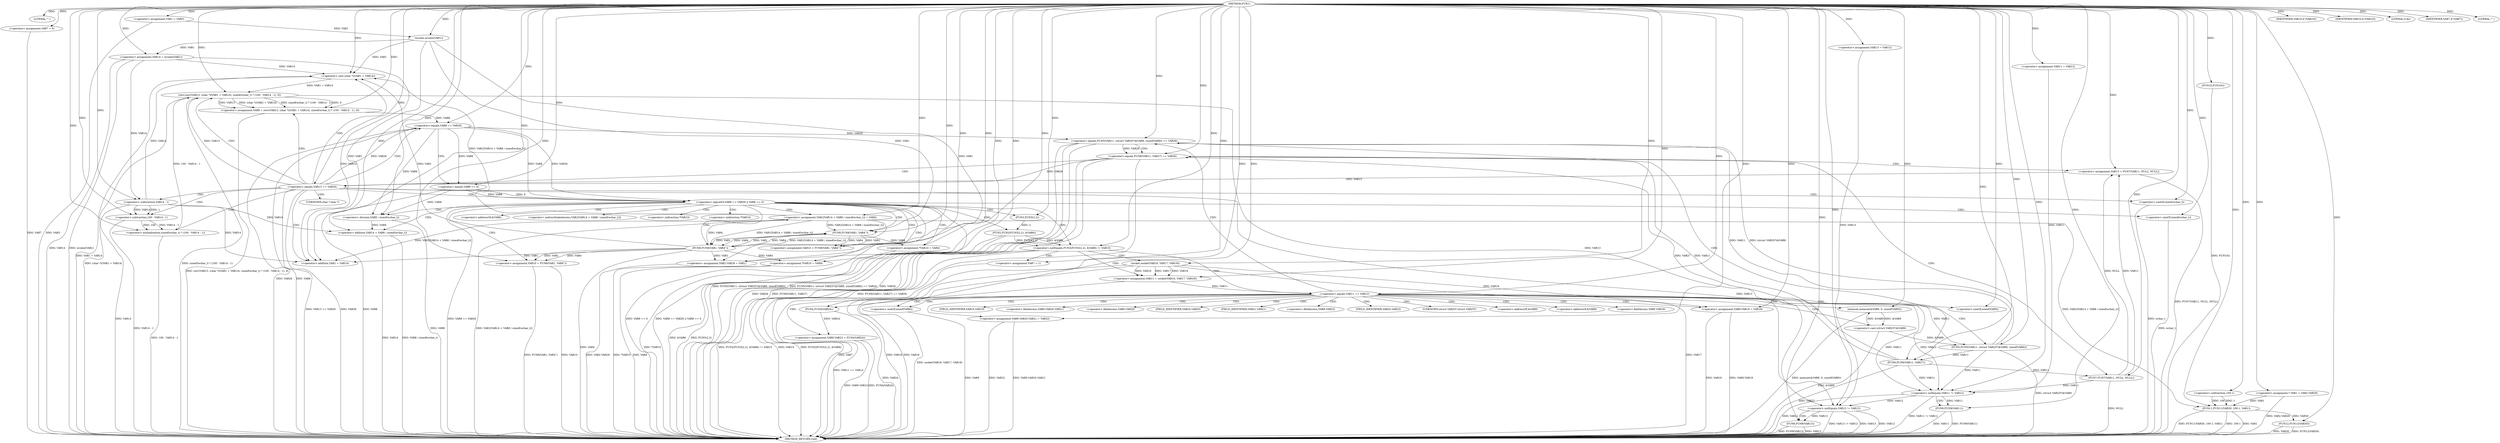 digraph FUN1 {  
"1000100" [label = "(METHOD,FUN1)" ]
"1000318" [label = "(METHOD_RETURN,void)" ]
"1000104" [label = "(LITERAL,\"\",)" ]
"1000105" [label = "(<operator>.assignment,VAR1 = VAR3)" ]
"1000111" [label = "(<operator>.assignment,VAR7 = 0)" ]
"1000118" [label = "(<operator>.assignment,VAR11 = VAR12)" ]
"1000122" [label = "(<operator>.assignment,VAR13 = VAR12)" ]
"1000126" [label = "(<operator>.assignment,VAR14 = wcslen(VAR1))" ]
"1000128" [label = "(wcslen,wcslen(VAR1))" ]
"1000133" [label = "(<operator>.notEquals,FUN2(FUN3(2,2), &VAR6) != VAR15)" ]
"1000134" [label = "(FUN2,FUN2(FUN3(2,2), &VAR6))" ]
"1000135" [label = "(FUN3,FUN3(2,2))" ]
"1000143" [label = "(<operator>.assignment,VAR7 = 1)" ]
"1000146" [label = "(<operator>.assignment,VAR11 = socket(VAR16, VAR17, VAR18))" ]
"1000148" [label = "(socket,socket(VAR16, VAR17, VAR18))" ]
"1000153" [label = "(<operator>.equals,VAR11 == VAR12)" ]
"1000158" [label = "(memset,memset(&VAR9, 0, sizeof(VAR9)))" ]
"1000162" [label = "(<operator>.sizeOf,sizeof(VAR9))" ]
"1000164" [label = "(<operator>.assignment,VAR9.VAR19 = VAR16)" ]
"1000169" [label = "(<operator>.assignment,VAR9.VAR20.VAR21 = VAR22)" ]
"1000176" [label = "(<operator>.assignment,VAR9.VAR23 = FUN4(VAR24))" ]
"1000180" [label = "(FUN4,FUN4(VAR24))" ]
"1000183" [label = "(<operator>.equals,FUN5(VAR11, (struct VAR25*)&VAR9, sizeof(VAR9)) == VAR26)" ]
"1000184" [label = "(FUN5,FUN5(VAR11, (struct VAR25*)&VAR9, sizeof(VAR9)))" ]
"1000186" [label = "(<operator>.cast,(struct VAR25*)&VAR9)" ]
"1000190" [label = "(<operator>.sizeOf,sizeof(VAR9))" ]
"1000196" [label = "(<operator>.equals,FUN6(VAR11, VAR27) == VAR26)" ]
"1000197" [label = "(FUN6,FUN6(VAR11, VAR27))" ]
"1000203" [label = "(<operator>.assignment,VAR13 = FUN7(VAR11, NULL, NULL))" ]
"1000205" [label = "(FUN7,FUN7(VAR11, NULL, NULL))" ]
"1000210" [label = "(<operator>.equals,VAR13 == VAR26)" ]
"1000215" [label = "(<operator>.assignment,VAR8 = recv(VAR13, (char *)(VAR1 + VAR14), sizeof(wchar_t) * (100 - VAR14 - 1), 0))" ]
"1000217" [label = "(recv,recv(VAR13, (char *)(VAR1 + VAR14), sizeof(wchar_t) * (100 - VAR14 - 1), 0))" ]
"1000219" [label = "(<operator>.cast,(char *)(VAR1 + VAR14))" ]
"1000221" [label = "(<operator>.addition,VAR1 + VAR14)" ]
"1000224" [label = "(<operator>.multiplication,sizeof(wchar_t) * (100 - VAR14 - 1))" ]
"1000225" [label = "(<operator>.sizeOf,sizeof(wchar_t))" ]
"1000227" [label = "(<operator>.subtraction,100 - VAR14 - 1)" ]
"1000229" [label = "(<operator>.subtraction,VAR14 - 1)" ]
"1000234" [label = "(<operator>.logicalOr,VAR8 == VAR26 || VAR8 == 0)" ]
"1000235" [label = "(<operator>.equals,VAR8 == VAR26)" ]
"1000238" [label = "(<operator>.equals,VAR8 == 0)" ]
"1000243" [label = "(<operator>.assignment,VAR1[VAR14 + VAR8 / sizeof(wchar_t)] = VAR4)" ]
"1000246" [label = "(<operator>.addition,VAR14 + VAR8 / sizeof(wchar_t))" ]
"1000248" [label = "(<operator>.division,VAR8 / sizeof(wchar_t))" ]
"1000250" [label = "(<operator>.sizeOf,sizeof(wchar_t))" ]
"1000253" [label = "(<operator>.assignment,VAR10 = FUN8(VAR1, VAR4''))" ]
"1000255" [label = "(FUN8,FUN8(VAR1, VAR4''))" ]
"1000259" [label = "(IDENTIFIER,VAR10,if (VAR10))" ]
"1000261" [label = "(<operator>.assignment,*VAR10 = VAR4)" ]
"1000265" [label = "(<operator>.assignment,VAR10 = FUN8(VAR1, VAR4''))" ]
"1000267" [label = "(FUN8,FUN8(VAR1, VAR4''))" ]
"1000271" [label = "(IDENTIFIER,VAR10,if (VAR10))" ]
"1000273" [label = "(<operator>.assignment,*VAR10 = VAR4)" ]
"1000277" [label = "(LITERAL,0,do)" ]
"1000279" [label = "(<operator>.notEquals,VAR11 != VAR12)" ]
"1000283" [label = "(FUN9,FUN9(VAR11))" ]
"1000286" [label = "(<operator>.notEquals,VAR13 != VAR12)" ]
"1000290" [label = "(FUN9,FUN9(VAR13))" ]
"1000293" [label = "(IDENTIFIER,VAR7,if (VAR7))" ]
"1000295" [label = "(FUN10,FUN10())" ]
"1000296" [label = "(<operator>.assignment,VAR2.VAR28 = VAR1)" ]
"1000303" [label = "(<operator>.assignment,* VAR1 = VAR2.VAR29)" ]
"1000309" [label = "(LITERAL,\"\",)" ]
"1000310" [label = "(FUN11,FUN11(VAR30, 100-1, VAR1))" ]
"1000312" [label = "(<operator>.subtraction,100-1)" ]
"1000316" [label = "(FUN12,FUN12(VAR30))" ]
"1000138" [label = "(<operator>.addressOf,&VAR6)" ]
"1000159" [label = "(<operator>.addressOf,&VAR9)" ]
"1000165" [label = "(<operator>.fieldAccess,VAR9.VAR19)" ]
"1000167" [label = "(FIELD_IDENTIFIER,VAR19,VAR19)" ]
"1000170" [label = "(<operator>.fieldAccess,VAR9.VAR20.VAR21)" ]
"1000171" [label = "(<operator>.fieldAccess,VAR9.VAR20)" ]
"1000173" [label = "(FIELD_IDENTIFIER,VAR20,VAR20)" ]
"1000174" [label = "(FIELD_IDENTIFIER,VAR21,VAR21)" ]
"1000177" [label = "(<operator>.fieldAccess,VAR9.VAR23)" ]
"1000179" [label = "(FIELD_IDENTIFIER,VAR23,VAR23)" ]
"1000187" [label = "(UNKNOWN,struct VAR25*,struct VAR25*)" ]
"1000188" [label = "(<operator>.addressOf,&VAR9)" ]
"1000220" [label = "(UNKNOWN,char *,char *)" ]
"1000244" [label = "(<operator>.indirectIndexAccess,VAR1[VAR14 + VAR8 / sizeof(wchar_t)])" ]
"1000262" [label = "(<operator>.indirection,*VAR10)" ]
"1000274" [label = "(<operator>.indirection,*VAR10)" ]
  "1000303" -> "1000318"  [ label = "DDG: VAR2.VAR29"] 
  "1000180" -> "1000318"  [ label = "DDG: VAR24"] 
  "1000134" -> "1000318"  [ label = "DDG: FUN3(2,2)"] 
  "1000203" -> "1000318"  [ label = "DDG: FUN7(VAR11, NULL, NULL)"] 
  "1000186" -> "1000318"  [ label = "DDG: &VAR9"] 
  "1000246" -> "1000318"  [ label = "DDG: VAR8 / sizeof(wchar_t)"] 
  "1000310" -> "1000318"  [ label = "DDG: FUN11(VAR30, 100-1, VAR1)"] 
  "1000164" -> "1000318"  [ label = "DDG: VAR16"] 
  "1000286" -> "1000318"  [ label = "DDG: VAR13 != VAR12"] 
  "1000184" -> "1000318"  [ label = "DDG: (struct VAR25*)&VAR9"] 
  "1000290" -> "1000318"  [ label = "DDG: VAR13"] 
  "1000310" -> "1000318"  [ label = "DDG: 100-1"] 
  "1000219" -> "1000318"  [ label = "DDG: VAR1 + VAR14"] 
  "1000250" -> "1000318"  [ label = "DDG: wchar_t"] 
  "1000224" -> "1000318"  [ label = "DDG: 100 - VAR14 - 1"] 
  "1000235" -> "1000318"  [ label = "DDG: VAR26"] 
  "1000310" -> "1000318"  [ label = "DDG: VAR1"] 
  "1000283" -> "1000318"  [ label = "DDG: VAR11"] 
  "1000210" -> "1000318"  [ label = "DDG: VAR13 == VAR26"] 
  "1000105" -> "1000318"  [ label = "DDG: VAR3"] 
  "1000235" -> "1000318"  [ label = "DDG: VAR8"] 
  "1000148" -> "1000318"  [ label = "DDG: VAR18"] 
  "1000238" -> "1000318"  [ label = "DDG: VAR8"] 
  "1000290" -> "1000318"  [ label = "DDG: FUN9(VAR13)"] 
  "1000234" -> "1000318"  [ label = "DDG: VAR8 == VAR26"] 
  "1000279" -> "1000318"  [ label = "DDG: VAR11"] 
  "1000196" -> "1000318"  [ label = "DDG: VAR26"] 
  "1000286" -> "1000318"  [ label = "DDG: VAR13"] 
  "1000225" -> "1000318"  [ label = "DDG: wchar_t"] 
  "1000217" -> "1000318"  [ label = "DDG: (char *)(VAR1 + VAR14)"] 
  "1000316" -> "1000318"  [ label = "DDG: FUN12(VAR30)"] 
  "1000215" -> "1000318"  [ label = "DDG: recv(VAR13, (char *)(VAR1 + VAR14), sizeof(wchar_t) * (100 - VAR14 - 1), 0)"] 
  "1000234" -> "1000318"  [ label = "DDG: VAR8 == 0"] 
  "1000267" -> "1000318"  [ label = "DDG: VAR4"] 
  "1000133" -> "1000318"  [ label = "DDG: VAR15"] 
  "1000183" -> "1000318"  [ label = "DDG: FUN5(VAR11, (struct VAR25*)&VAR9, sizeof(VAR9))"] 
  "1000227" -> "1000318"  [ label = "DDG: VAR14 - 1"] 
  "1000158" -> "1000318"  [ label = "DDG: memset(&VAR9, 0, sizeof(VAR9))"] 
  "1000143" -> "1000318"  [ label = "DDG: VAR7"] 
  "1000265" -> "1000318"  [ label = "DDG: FUN8(VAR1, VAR4'')"] 
  "1000133" -> "1000318"  [ label = "DDG: FUN2(FUN3(2,2), &VAR6)"] 
  "1000190" -> "1000318"  [ label = "DDG: VAR9"] 
  "1000273" -> "1000318"  [ label = "DDG: *VAR10"] 
  "1000176" -> "1000318"  [ label = "DDG: FUN4(VAR24)"] 
  "1000205" -> "1000318"  [ label = "DDG: NULL"] 
  "1000148" -> "1000318"  [ label = "DDG: VAR16"] 
  "1000146" -> "1000318"  [ label = "DDG: socket(VAR16, VAR17, VAR18)"] 
  "1000126" -> "1000318"  [ label = "DDG: VAR14"] 
  "1000265" -> "1000318"  [ label = "DDG: VAR10"] 
  "1000153" -> "1000318"  [ label = "DDG: VAR11 == VAR12"] 
  "1000273" -> "1000318"  [ label = "DDG: VAR4"] 
  "1000133" -> "1000318"  [ label = "DDG: FUN2(FUN3(2,2), &VAR6) != VAR15"] 
  "1000111" -> "1000318"  [ label = "DDG: VAR7"] 
  "1000210" -> "1000318"  [ label = "DDG: VAR26"] 
  "1000296" -> "1000318"  [ label = "DDG: VAR2.VAR28"] 
  "1000261" -> "1000318"  [ label = "DDG: *VAR10"] 
  "1000295" -> "1000318"  [ label = "DDG: FUN10()"] 
  "1000196" -> "1000318"  [ label = "DDG: FUN6(VAR11, VAR27)"] 
  "1000197" -> "1000318"  [ label = "DDG: VAR27"] 
  "1000234" -> "1000318"  [ label = "DDG: VAR8 == VAR26 || VAR8 == 0"] 
  "1000286" -> "1000318"  [ label = "DDG: VAR12"] 
  "1000229" -> "1000318"  [ label = "DDG: VAR14"] 
  "1000176" -> "1000318"  [ label = "DDG: VAR9.VAR23"] 
  "1000243" -> "1000318"  [ label = "DDG: VAR1[VAR14 + VAR8 / sizeof(wchar_t)]"] 
  "1000169" -> "1000318"  [ label = "DDG: VAR9.VAR20.VAR21"] 
  "1000148" -> "1000318"  [ label = "DDG: VAR17"] 
  "1000126" -> "1000318"  [ label = "DDG: wcslen(VAR1)"] 
  "1000134" -> "1000318"  [ label = "DDG: &VAR6"] 
  "1000196" -> "1000318"  [ label = "DDG: FUN6(VAR11, VAR27) == VAR26"] 
  "1000283" -> "1000318"  [ label = "DDG: FUN9(VAR11)"] 
  "1000279" -> "1000318"  [ label = "DDG: VAR11 != VAR12"] 
  "1000183" -> "1000318"  [ label = "DDG: FUN5(VAR11, (struct VAR25*)&VAR9, sizeof(VAR9)) == VAR26"] 
  "1000183" -> "1000318"  [ label = "DDG: VAR26"] 
  "1000169" -> "1000318"  [ label = "DDG: VAR22"] 
  "1000246" -> "1000318"  [ label = "DDG: VAR14"] 
  "1000248" -> "1000318"  [ label = "DDG: VAR8"] 
  "1000217" -> "1000318"  [ label = "DDG: sizeof(wchar_t) * (100 - VAR14 - 1)"] 
  "1000316" -> "1000318"  [ label = "DDG: VAR30"] 
  "1000164" -> "1000318"  [ label = "DDG: VAR9.VAR19"] 
  "1000100" -> "1000104"  [ label = "DDG: "] 
  "1000100" -> "1000105"  [ label = "DDG: "] 
  "1000100" -> "1000111"  [ label = "DDG: "] 
  "1000100" -> "1000118"  [ label = "DDG: "] 
  "1000100" -> "1000122"  [ label = "DDG: "] 
  "1000128" -> "1000126"  [ label = "DDG: VAR1"] 
  "1000100" -> "1000126"  [ label = "DDG: "] 
  "1000105" -> "1000128"  [ label = "DDG: VAR1"] 
  "1000100" -> "1000128"  [ label = "DDG: "] 
  "1000134" -> "1000133"  [ label = "DDG: FUN3(2,2)"] 
  "1000134" -> "1000133"  [ label = "DDG: &VAR6"] 
  "1000135" -> "1000134"  [ label = "DDG: 2"] 
  "1000100" -> "1000135"  [ label = "DDG: "] 
  "1000100" -> "1000133"  [ label = "DDG: "] 
  "1000100" -> "1000143"  [ label = "DDG: "] 
  "1000148" -> "1000146"  [ label = "DDG: VAR16"] 
  "1000148" -> "1000146"  [ label = "DDG: VAR17"] 
  "1000148" -> "1000146"  [ label = "DDG: VAR18"] 
  "1000100" -> "1000146"  [ label = "DDG: "] 
  "1000100" -> "1000148"  [ label = "DDG: "] 
  "1000146" -> "1000153"  [ label = "DDG: VAR11"] 
  "1000100" -> "1000153"  [ label = "DDG: "] 
  "1000186" -> "1000158"  [ label = "DDG: &VAR9"] 
  "1000100" -> "1000158"  [ label = "DDG: "] 
  "1000100" -> "1000162"  [ label = "DDG: "] 
  "1000148" -> "1000164"  [ label = "DDG: VAR16"] 
  "1000100" -> "1000164"  [ label = "DDG: "] 
  "1000100" -> "1000169"  [ label = "DDG: "] 
  "1000180" -> "1000176"  [ label = "DDG: VAR24"] 
  "1000100" -> "1000180"  [ label = "DDG: "] 
  "1000184" -> "1000183"  [ label = "DDG: VAR11"] 
  "1000184" -> "1000183"  [ label = "DDG: (struct VAR25*)&VAR9"] 
  "1000153" -> "1000184"  [ label = "DDG: VAR11"] 
  "1000100" -> "1000184"  [ label = "DDG: "] 
  "1000186" -> "1000184"  [ label = "DDG: &VAR9"] 
  "1000158" -> "1000186"  [ label = "DDG: &VAR9"] 
  "1000100" -> "1000190"  [ label = "DDG: "] 
  "1000235" -> "1000183"  [ label = "DDG: VAR26"] 
  "1000100" -> "1000183"  [ label = "DDG: "] 
  "1000197" -> "1000196"  [ label = "DDG: VAR11"] 
  "1000197" -> "1000196"  [ label = "DDG: VAR27"] 
  "1000184" -> "1000197"  [ label = "DDG: VAR11"] 
  "1000100" -> "1000197"  [ label = "DDG: "] 
  "1000183" -> "1000196"  [ label = "DDG: VAR26"] 
  "1000100" -> "1000196"  [ label = "DDG: "] 
  "1000205" -> "1000203"  [ label = "DDG: VAR11"] 
  "1000205" -> "1000203"  [ label = "DDG: NULL"] 
  "1000100" -> "1000203"  [ label = "DDG: "] 
  "1000197" -> "1000205"  [ label = "DDG: VAR11"] 
  "1000100" -> "1000205"  [ label = "DDG: "] 
  "1000203" -> "1000210"  [ label = "DDG: VAR13"] 
  "1000100" -> "1000210"  [ label = "DDG: "] 
  "1000196" -> "1000210"  [ label = "DDG: VAR26"] 
  "1000217" -> "1000215"  [ label = "DDG: VAR13"] 
  "1000217" -> "1000215"  [ label = "DDG: (char *)(VAR1 + VAR14)"] 
  "1000217" -> "1000215"  [ label = "DDG: sizeof(wchar_t) * (100 - VAR14 - 1)"] 
  "1000217" -> "1000215"  [ label = "DDG: 0"] 
  "1000100" -> "1000215"  [ label = "DDG: "] 
  "1000210" -> "1000217"  [ label = "DDG: VAR13"] 
  "1000100" -> "1000217"  [ label = "DDG: "] 
  "1000219" -> "1000217"  [ label = "DDG: VAR1 + VAR14"] 
  "1000243" -> "1000219"  [ label = "DDG: VAR1[VAR14 + VAR8 / sizeof(wchar_t)]"] 
  "1000267" -> "1000219"  [ label = "DDG: VAR1"] 
  "1000128" -> "1000219"  [ label = "DDG: VAR1"] 
  "1000100" -> "1000219"  [ label = "DDG: "] 
  "1000126" -> "1000219"  [ label = "DDG: VAR14"] 
  "1000229" -> "1000219"  [ label = "DDG: VAR14"] 
  "1000243" -> "1000221"  [ label = "DDG: VAR1[VAR14 + VAR8 / sizeof(wchar_t)]"] 
  "1000267" -> "1000221"  [ label = "DDG: VAR1"] 
  "1000128" -> "1000221"  [ label = "DDG: VAR1"] 
  "1000100" -> "1000221"  [ label = "DDG: "] 
  "1000126" -> "1000221"  [ label = "DDG: VAR14"] 
  "1000229" -> "1000221"  [ label = "DDG: VAR14"] 
  "1000224" -> "1000217"  [ label = "DDG: 100 - VAR14 - 1"] 
  "1000100" -> "1000224"  [ label = "DDG: "] 
  "1000100" -> "1000225"  [ label = "DDG: "] 
  "1000227" -> "1000224"  [ label = "DDG: 100"] 
  "1000227" -> "1000224"  [ label = "DDG: VAR14 - 1"] 
  "1000100" -> "1000227"  [ label = "DDG: "] 
  "1000229" -> "1000227"  [ label = "DDG: VAR14"] 
  "1000229" -> "1000227"  [ label = "DDG: 1"] 
  "1000100" -> "1000229"  [ label = "DDG: "] 
  "1000126" -> "1000229"  [ label = "DDG: VAR14"] 
  "1000235" -> "1000234"  [ label = "DDG: VAR8"] 
  "1000235" -> "1000234"  [ label = "DDG: VAR26"] 
  "1000215" -> "1000235"  [ label = "DDG: VAR8"] 
  "1000100" -> "1000235"  [ label = "DDG: "] 
  "1000210" -> "1000235"  [ label = "DDG: VAR26"] 
  "1000238" -> "1000234"  [ label = "DDG: VAR8"] 
  "1000238" -> "1000234"  [ label = "DDG: 0"] 
  "1000235" -> "1000238"  [ label = "DDG: VAR8"] 
  "1000100" -> "1000238"  [ label = "DDG: "] 
  "1000267" -> "1000243"  [ label = "DDG: VAR4"] 
  "1000100" -> "1000243"  [ label = "DDG: "] 
  "1000229" -> "1000246"  [ label = "DDG: VAR14"] 
  "1000100" -> "1000246"  [ label = "DDG: "] 
  "1000248" -> "1000246"  [ label = "DDG: VAR8"] 
  "1000235" -> "1000248"  [ label = "DDG: VAR8"] 
  "1000238" -> "1000248"  [ label = "DDG: VAR8"] 
  "1000100" -> "1000248"  [ label = "DDG: "] 
  "1000100" -> "1000250"  [ label = "DDG: "] 
  "1000255" -> "1000253"  [ label = "DDG: VAR1"] 
  "1000255" -> "1000253"  [ label = "DDG: VAR4"] 
  "1000100" -> "1000253"  [ label = "DDG: "] 
  "1000243" -> "1000255"  [ label = "DDG: VAR1[VAR14 + VAR8 / sizeof(wchar_t)]"] 
  "1000100" -> "1000255"  [ label = "DDG: "] 
  "1000267" -> "1000255"  [ label = "DDG: VAR1"] 
  "1000128" -> "1000255"  [ label = "DDG: VAR1"] 
  "1000267" -> "1000255"  [ label = "DDG: VAR4"] 
  "1000100" -> "1000259"  [ label = "DDG: "] 
  "1000255" -> "1000261"  [ label = "DDG: VAR4"] 
  "1000100" -> "1000261"  [ label = "DDG: "] 
  "1000267" -> "1000265"  [ label = "DDG: VAR1"] 
  "1000267" -> "1000265"  [ label = "DDG: VAR4"] 
  "1000100" -> "1000265"  [ label = "DDG: "] 
  "1000243" -> "1000267"  [ label = "DDG: VAR1[VAR14 + VAR8 / sizeof(wchar_t)]"] 
  "1000255" -> "1000267"  [ label = "DDG: VAR1"] 
  "1000100" -> "1000267"  [ label = "DDG: "] 
  "1000255" -> "1000267"  [ label = "DDG: VAR4"] 
  "1000100" -> "1000271"  [ label = "DDG: "] 
  "1000267" -> "1000273"  [ label = "DDG: VAR4"] 
  "1000100" -> "1000273"  [ label = "DDG: "] 
  "1000100" -> "1000277"  [ label = "DDG: "] 
  "1000184" -> "1000279"  [ label = "DDG: VAR11"] 
  "1000205" -> "1000279"  [ label = "DDG: VAR11"] 
  "1000153" -> "1000279"  [ label = "DDG: VAR11"] 
  "1000118" -> "1000279"  [ label = "DDG: VAR11"] 
  "1000197" -> "1000279"  [ label = "DDG: VAR11"] 
  "1000100" -> "1000279"  [ label = "DDG: "] 
  "1000153" -> "1000279"  [ label = "DDG: VAR12"] 
  "1000279" -> "1000283"  [ label = "DDG: VAR11"] 
  "1000100" -> "1000283"  [ label = "DDG: "] 
  "1000122" -> "1000286"  [ label = "DDG: VAR13"] 
  "1000217" -> "1000286"  [ label = "DDG: VAR13"] 
  "1000210" -> "1000286"  [ label = "DDG: VAR13"] 
  "1000100" -> "1000286"  [ label = "DDG: "] 
  "1000279" -> "1000286"  [ label = "DDG: VAR12"] 
  "1000286" -> "1000290"  [ label = "DDG: VAR13"] 
  "1000100" -> "1000290"  [ label = "DDG: "] 
  "1000100" -> "1000293"  [ label = "DDG: "] 
  "1000100" -> "1000295"  [ label = "DDG: "] 
  "1000243" -> "1000296"  [ label = "DDG: VAR1[VAR14 + VAR8 / sizeof(wchar_t)]"] 
  "1000267" -> "1000296"  [ label = "DDG: VAR1"] 
  "1000128" -> "1000296"  [ label = "DDG: VAR1"] 
  "1000100" -> "1000296"  [ label = "DDG: "] 
  "1000100" -> "1000303"  [ label = "DDG: "] 
  "1000100" -> "1000309"  [ label = "DDG: "] 
  "1000100" -> "1000310"  [ label = "DDG: "] 
  "1000312" -> "1000310"  [ label = "DDG: 100"] 
  "1000312" -> "1000310"  [ label = "DDG: 1"] 
  "1000100" -> "1000312"  [ label = "DDG: "] 
  "1000303" -> "1000310"  [ label = "DDG: VAR1"] 
  "1000243" -> "1000310"  [ label = "DDG: VAR1[VAR14 + VAR8 / sizeof(wchar_t)]"] 
  "1000310" -> "1000316"  [ label = "DDG: VAR30"] 
  "1000100" -> "1000316"  [ label = "DDG: "] 
  "1000133" -> "1000148"  [ label = "CDG: "] 
  "1000133" -> "1000146"  [ label = "CDG: "] 
  "1000133" -> "1000153"  [ label = "CDG: "] 
  "1000133" -> "1000143"  [ label = "CDG: "] 
  "1000153" -> "1000164"  [ label = "CDG: "] 
  "1000153" -> "1000174"  [ label = "CDG: "] 
  "1000153" -> "1000180"  [ label = "CDG: "] 
  "1000153" -> "1000183"  [ label = "CDG: "] 
  "1000153" -> "1000165"  [ label = "CDG: "] 
  "1000153" -> "1000188"  [ label = "CDG: "] 
  "1000153" -> "1000190"  [ label = "CDG: "] 
  "1000153" -> "1000167"  [ label = "CDG: "] 
  "1000153" -> "1000179"  [ label = "CDG: "] 
  "1000153" -> "1000176"  [ label = "CDG: "] 
  "1000153" -> "1000187"  [ label = "CDG: "] 
  "1000153" -> "1000186"  [ label = "CDG: "] 
  "1000153" -> "1000169"  [ label = "CDG: "] 
  "1000153" -> "1000159"  [ label = "CDG: "] 
  "1000153" -> "1000173"  [ label = "CDG: "] 
  "1000153" -> "1000158"  [ label = "CDG: "] 
  "1000153" -> "1000170"  [ label = "CDG: "] 
  "1000153" -> "1000171"  [ label = "CDG: "] 
  "1000153" -> "1000184"  [ label = "CDG: "] 
  "1000153" -> "1000177"  [ label = "CDG: "] 
  "1000153" -> "1000162"  [ label = "CDG: "] 
  "1000183" -> "1000197"  [ label = "CDG: "] 
  "1000183" -> "1000196"  [ label = "CDG: "] 
  "1000196" -> "1000210"  [ label = "CDG: "] 
  "1000196" -> "1000203"  [ label = "CDG: "] 
  "1000196" -> "1000205"  [ label = "CDG: "] 
  "1000210" -> "1000221"  [ label = "CDG: "] 
  "1000210" -> "1000227"  [ label = "CDG: "] 
  "1000210" -> "1000219"  [ label = "CDG: "] 
  "1000210" -> "1000235"  [ label = "CDG: "] 
  "1000210" -> "1000220"  [ label = "CDG: "] 
  "1000210" -> "1000224"  [ label = "CDG: "] 
  "1000210" -> "1000217"  [ label = "CDG: "] 
  "1000210" -> "1000229"  [ label = "CDG: "] 
  "1000210" -> "1000215"  [ label = "CDG: "] 
  "1000210" -> "1000234"  [ label = "CDG: "] 
  "1000210" -> "1000225"  [ label = "CDG: "] 
  "1000234" -> "1000255"  [ label = "CDG: "] 
  "1000234" -> "1000243"  [ label = "CDG: "] 
  "1000234" -> "1000244"  [ label = "CDG: "] 
  "1000234" -> "1000250"  [ label = "CDG: "] 
  "1000234" -> "1000248"  [ label = "CDG: "] 
  "1000234" -> "1000246"  [ label = "CDG: "] 
  "1000234" -> "1000265"  [ label = "CDG: "] 
  "1000234" -> "1000253"  [ label = "CDG: "] 
  "1000234" -> "1000267"  [ label = "CDG: "] 
  "1000234" -> "1000133"  [ label = "CDG: "] 
  "1000234" -> "1000138"  [ label = "CDG: "] 
  "1000234" -> "1000135"  [ label = "CDG: "] 
  "1000234" -> "1000134"  [ label = "CDG: "] 
  "1000234" -> "1000261"  [ label = "CDG: "] 
  "1000234" -> "1000262"  [ label = "CDG: "] 
  "1000234" -> "1000274"  [ label = "CDG: "] 
  "1000234" -> "1000273"  [ label = "CDG: "] 
  "1000235" -> "1000238"  [ label = "CDG: "] 
  "1000279" -> "1000283"  [ label = "CDG: "] 
  "1000286" -> "1000290"  [ label = "CDG: "] 
}
